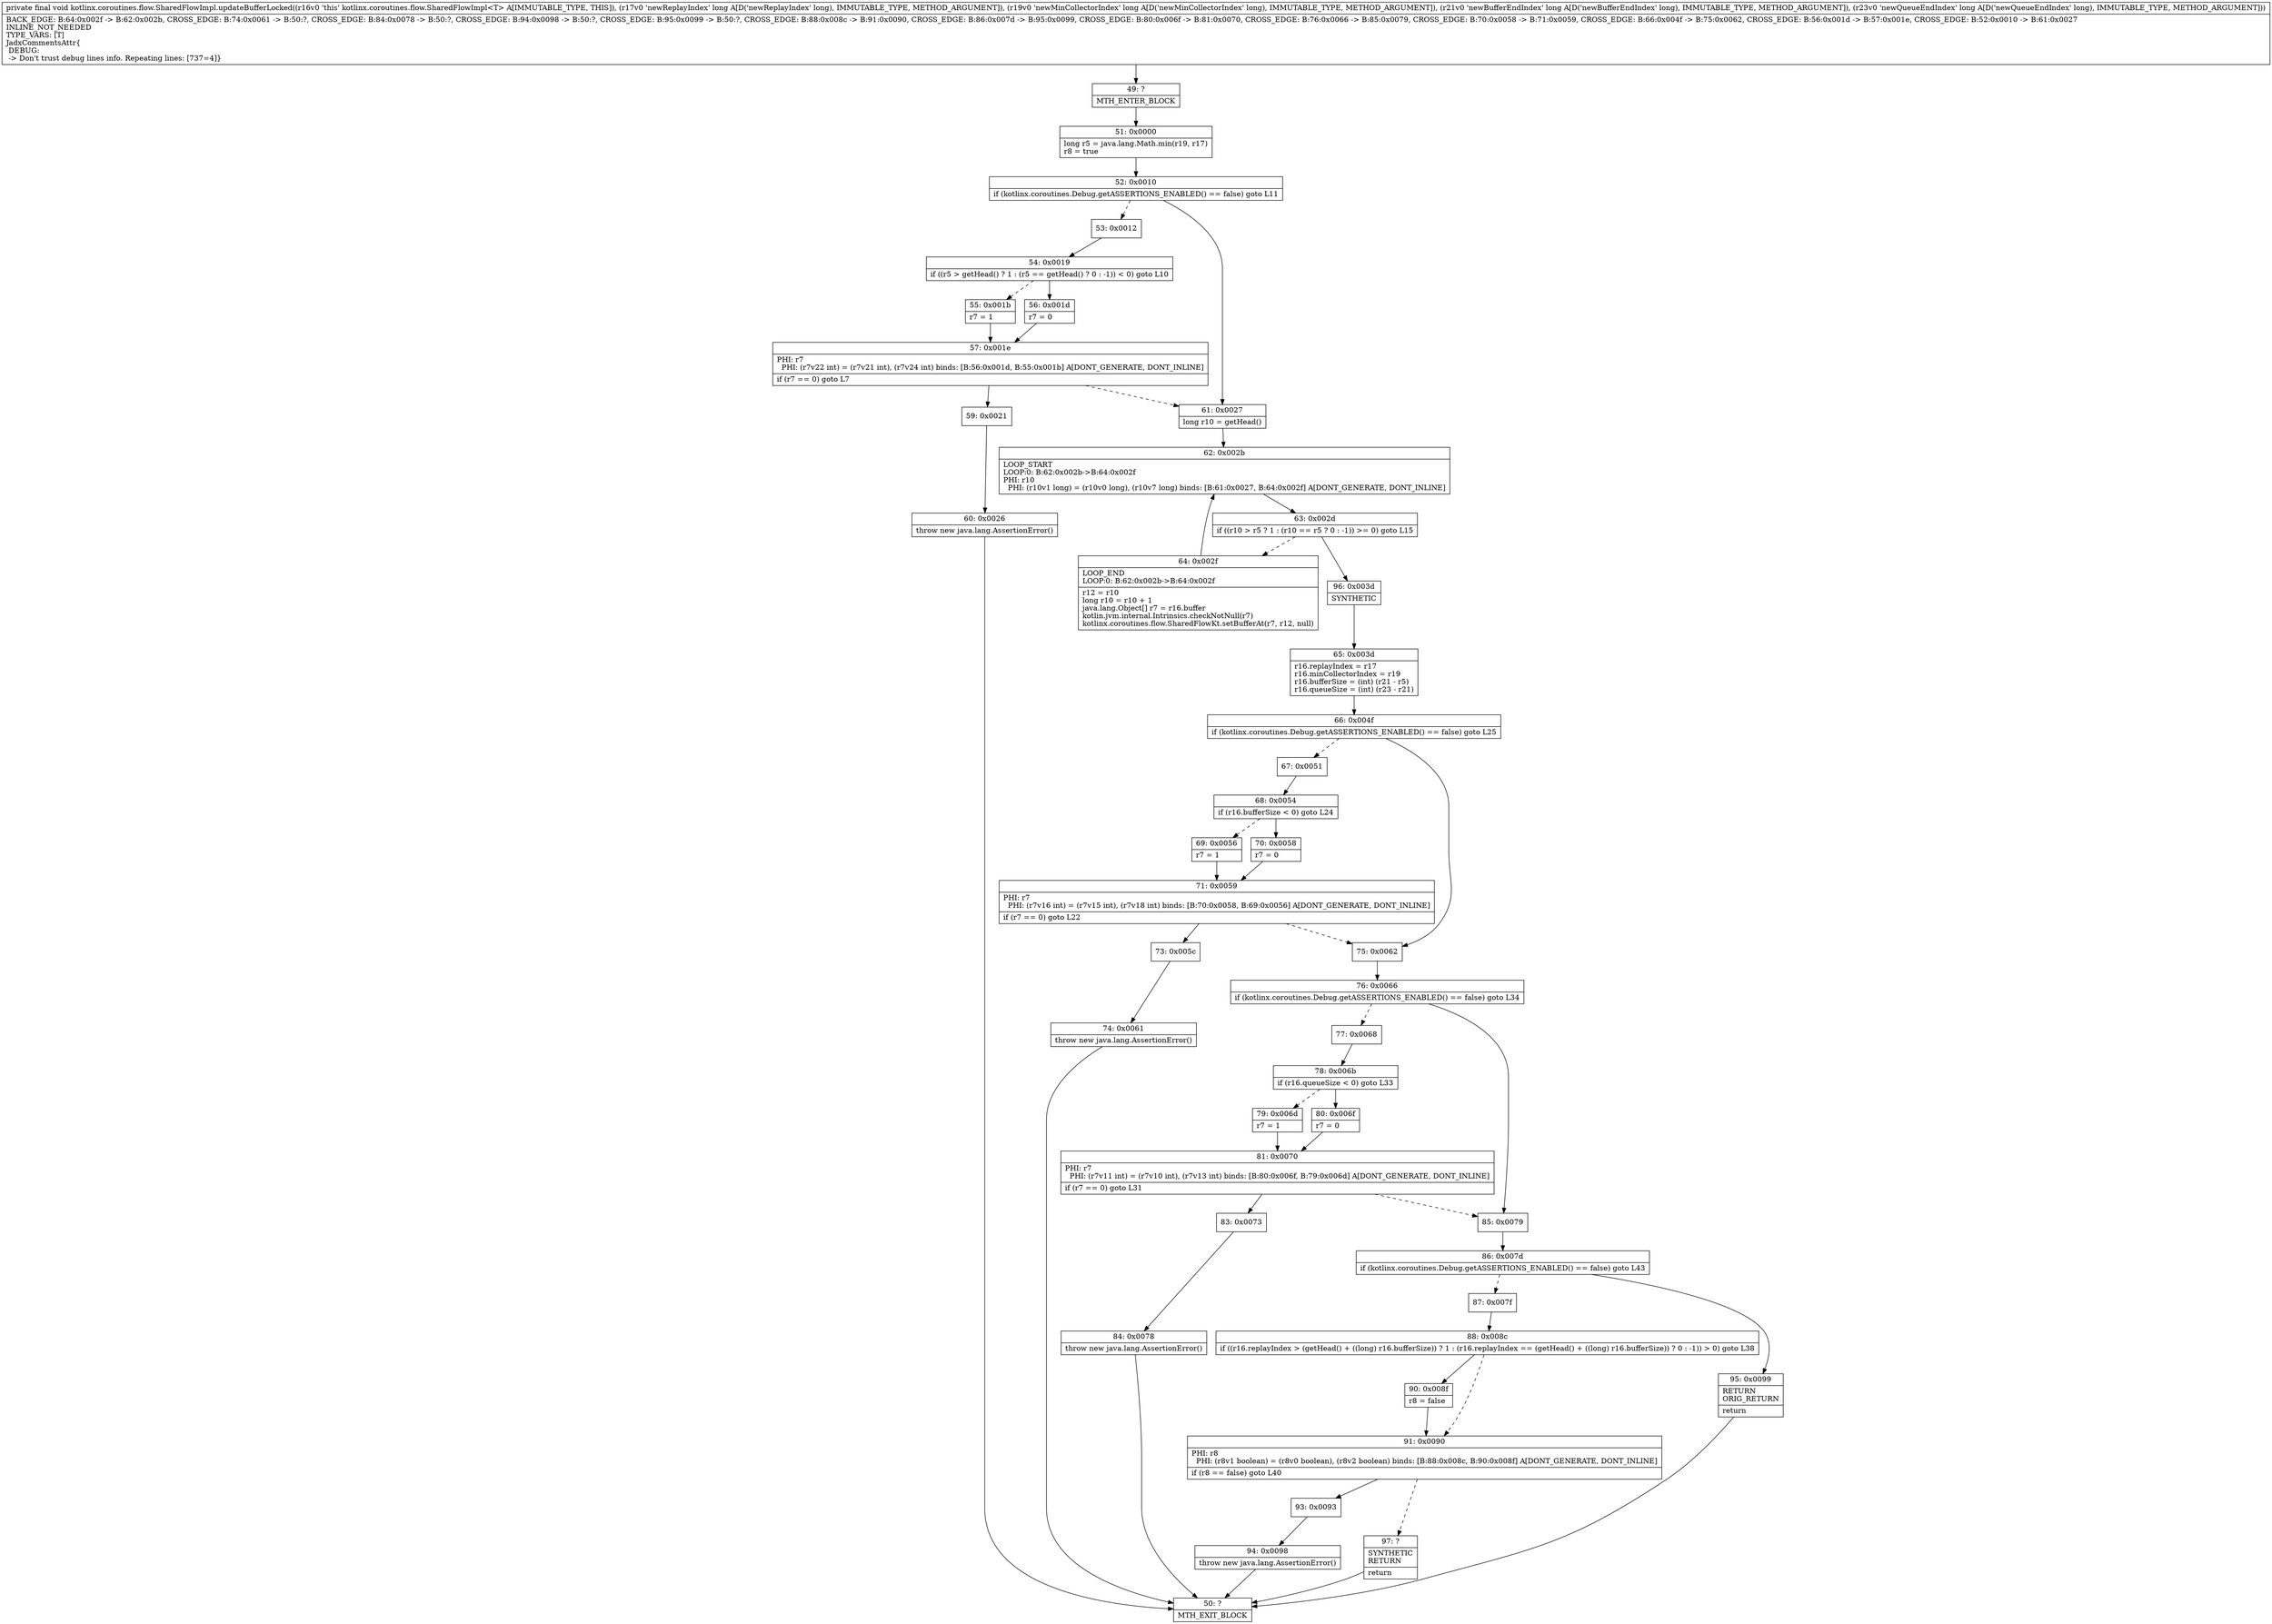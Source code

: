 digraph "CFG forkotlinx.coroutines.flow.SharedFlowImpl.updateBufferLocked(JJJJ)V" {
Node_49 [shape=record,label="{49\:\ ?|MTH_ENTER_BLOCK\l}"];
Node_51 [shape=record,label="{51\:\ 0x0000|long r5 = java.lang.Math.min(r19, r17)\lr8 = true\l}"];
Node_52 [shape=record,label="{52\:\ 0x0010|if (kotlinx.coroutines.Debug.getASSERTIONS_ENABLED() == false) goto L11\l}"];
Node_53 [shape=record,label="{53\:\ 0x0012}"];
Node_54 [shape=record,label="{54\:\ 0x0019|if ((r5 \> getHead() ? 1 : (r5 == getHead() ? 0 : \-1)) \< 0) goto L10\l}"];
Node_55 [shape=record,label="{55\:\ 0x001b|r7 = 1\l}"];
Node_57 [shape=record,label="{57\:\ 0x001e|PHI: r7 \l  PHI: (r7v22 int) = (r7v21 int), (r7v24 int) binds: [B:56:0x001d, B:55:0x001b] A[DONT_GENERATE, DONT_INLINE]\l|if (r7 == 0) goto L7\l}"];
Node_59 [shape=record,label="{59\:\ 0x0021}"];
Node_60 [shape=record,label="{60\:\ 0x0026|throw new java.lang.AssertionError()\l}"];
Node_50 [shape=record,label="{50\:\ ?|MTH_EXIT_BLOCK\l}"];
Node_56 [shape=record,label="{56\:\ 0x001d|r7 = 0\l}"];
Node_61 [shape=record,label="{61\:\ 0x0027|long r10 = getHead()\l}"];
Node_62 [shape=record,label="{62\:\ 0x002b|LOOP_START\lLOOP:0: B:62:0x002b\-\>B:64:0x002f\lPHI: r10 \l  PHI: (r10v1 long) = (r10v0 long), (r10v7 long) binds: [B:61:0x0027, B:64:0x002f] A[DONT_GENERATE, DONT_INLINE]\l}"];
Node_63 [shape=record,label="{63\:\ 0x002d|if ((r10 \> r5 ? 1 : (r10 == r5 ? 0 : \-1)) \>= 0) goto L15\l}"];
Node_64 [shape=record,label="{64\:\ 0x002f|LOOP_END\lLOOP:0: B:62:0x002b\-\>B:64:0x002f\l|r12 = r10\llong r10 = r10 + 1\ljava.lang.Object[] r7 = r16.buffer\lkotlin.jvm.internal.Intrinsics.checkNotNull(r7)\lkotlinx.coroutines.flow.SharedFlowKt.setBufferAt(r7, r12, null)\l}"];
Node_96 [shape=record,label="{96\:\ 0x003d|SYNTHETIC\l}"];
Node_65 [shape=record,label="{65\:\ 0x003d|r16.replayIndex = r17\lr16.minCollectorIndex = r19\lr16.bufferSize = (int) (r21 \- r5)\lr16.queueSize = (int) (r23 \- r21)\l}"];
Node_66 [shape=record,label="{66\:\ 0x004f|if (kotlinx.coroutines.Debug.getASSERTIONS_ENABLED() == false) goto L25\l}"];
Node_67 [shape=record,label="{67\:\ 0x0051}"];
Node_68 [shape=record,label="{68\:\ 0x0054|if (r16.bufferSize \< 0) goto L24\l}"];
Node_69 [shape=record,label="{69\:\ 0x0056|r7 = 1\l}"];
Node_71 [shape=record,label="{71\:\ 0x0059|PHI: r7 \l  PHI: (r7v16 int) = (r7v15 int), (r7v18 int) binds: [B:70:0x0058, B:69:0x0056] A[DONT_GENERATE, DONT_INLINE]\l|if (r7 == 0) goto L22\l}"];
Node_73 [shape=record,label="{73\:\ 0x005c}"];
Node_74 [shape=record,label="{74\:\ 0x0061|throw new java.lang.AssertionError()\l}"];
Node_70 [shape=record,label="{70\:\ 0x0058|r7 = 0\l}"];
Node_75 [shape=record,label="{75\:\ 0x0062}"];
Node_76 [shape=record,label="{76\:\ 0x0066|if (kotlinx.coroutines.Debug.getASSERTIONS_ENABLED() == false) goto L34\l}"];
Node_77 [shape=record,label="{77\:\ 0x0068}"];
Node_78 [shape=record,label="{78\:\ 0x006b|if (r16.queueSize \< 0) goto L33\l}"];
Node_79 [shape=record,label="{79\:\ 0x006d|r7 = 1\l}"];
Node_81 [shape=record,label="{81\:\ 0x0070|PHI: r7 \l  PHI: (r7v11 int) = (r7v10 int), (r7v13 int) binds: [B:80:0x006f, B:79:0x006d] A[DONT_GENERATE, DONT_INLINE]\l|if (r7 == 0) goto L31\l}"];
Node_83 [shape=record,label="{83\:\ 0x0073}"];
Node_84 [shape=record,label="{84\:\ 0x0078|throw new java.lang.AssertionError()\l}"];
Node_80 [shape=record,label="{80\:\ 0x006f|r7 = 0\l}"];
Node_85 [shape=record,label="{85\:\ 0x0079}"];
Node_86 [shape=record,label="{86\:\ 0x007d|if (kotlinx.coroutines.Debug.getASSERTIONS_ENABLED() == false) goto L43\l}"];
Node_87 [shape=record,label="{87\:\ 0x007f}"];
Node_88 [shape=record,label="{88\:\ 0x008c|if ((r16.replayIndex \> (getHead() + ((long) r16.bufferSize)) ? 1 : (r16.replayIndex == (getHead() + ((long) r16.bufferSize)) ? 0 : \-1)) \> 0) goto L38\l}"];
Node_90 [shape=record,label="{90\:\ 0x008f|r8 = false\l}"];
Node_91 [shape=record,label="{91\:\ 0x0090|PHI: r8 \l  PHI: (r8v1 boolean) = (r8v0 boolean), (r8v2 boolean) binds: [B:88:0x008c, B:90:0x008f] A[DONT_GENERATE, DONT_INLINE]\l|if (r8 == false) goto L40\l}"];
Node_93 [shape=record,label="{93\:\ 0x0093}"];
Node_94 [shape=record,label="{94\:\ 0x0098|throw new java.lang.AssertionError()\l}"];
Node_97 [shape=record,label="{97\:\ ?|SYNTHETIC\lRETURN\l|return\l}"];
Node_95 [shape=record,label="{95\:\ 0x0099|RETURN\lORIG_RETURN\l|return\l}"];
MethodNode[shape=record,label="{private final void kotlinx.coroutines.flow.SharedFlowImpl.updateBufferLocked((r16v0 'this' kotlinx.coroutines.flow.SharedFlowImpl\<T\> A[IMMUTABLE_TYPE, THIS]), (r17v0 'newReplayIndex' long A[D('newReplayIndex' long), IMMUTABLE_TYPE, METHOD_ARGUMENT]), (r19v0 'newMinCollectorIndex' long A[D('newMinCollectorIndex' long), IMMUTABLE_TYPE, METHOD_ARGUMENT]), (r21v0 'newBufferEndIndex' long A[D('newBufferEndIndex' long), IMMUTABLE_TYPE, METHOD_ARGUMENT]), (r23v0 'newQueueEndIndex' long A[D('newQueueEndIndex' long), IMMUTABLE_TYPE, METHOD_ARGUMENT]))  | BACK_EDGE: B:64:0x002f \-\> B:62:0x002b, CROSS_EDGE: B:74:0x0061 \-\> B:50:?, CROSS_EDGE: B:84:0x0078 \-\> B:50:?, CROSS_EDGE: B:94:0x0098 \-\> B:50:?, CROSS_EDGE: B:95:0x0099 \-\> B:50:?, CROSS_EDGE: B:88:0x008c \-\> B:91:0x0090, CROSS_EDGE: B:86:0x007d \-\> B:95:0x0099, CROSS_EDGE: B:80:0x006f \-\> B:81:0x0070, CROSS_EDGE: B:76:0x0066 \-\> B:85:0x0079, CROSS_EDGE: B:70:0x0058 \-\> B:71:0x0059, CROSS_EDGE: B:66:0x004f \-\> B:75:0x0062, CROSS_EDGE: B:56:0x001d \-\> B:57:0x001e, CROSS_EDGE: B:52:0x0010 \-\> B:61:0x0027\lINLINE_NOT_NEEDED\lTYPE_VARS: [T]\lJadxCommentsAttr\{\l DEBUG: \l \-\> Don't trust debug lines info. Repeating lines: [737=4]\}\l}"];
MethodNode -> Node_49;Node_49 -> Node_51;
Node_51 -> Node_52;
Node_52 -> Node_53[style=dashed];
Node_52 -> Node_61;
Node_53 -> Node_54;
Node_54 -> Node_55[style=dashed];
Node_54 -> Node_56;
Node_55 -> Node_57;
Node_57 -> Node_59;
Node_57 -> Node_61[style=dashed];
Node_59 -> Node_60;
Node_60 -> Node_50;
Node_56 -> Node_57;
Node_61 -> Node_62;
Node_62 -> Node_63;
Node_63 -> Node_64[style=dashed];
Node_63 -> Node_96;
Node_64 -> Node_62;
Node_96 -> Node_65;
Node_65 -> Node_66;
Node_66 -> Node_67[style=dashed];
Node_66 -> Node_75;
Node_67 -> Node_68;
Node_68 -> Node_69[style=dashed];
Node_68 -> Node_70;
Node_69 -> Node_71;
Node_71 -> Node_73;
Node_71 -> Node_75[style=dashed];
Node_73 -> Node_74;
Node_74 -> Node_50;
Node_70 -> Node_71;
Node_75 -> Node_76;
Node_76 -> Node_77[style=dashed];
Node_76 -> Node_85;
Node_77 -> Node_78;
Node_78 -> Node_79[style=dashed];
Node_78 -> Node_80;
Node_79 -> Node_81;
Node_81 -> Node_83;
Node_81 -> Node_85[style=dashed];
Node_83 -> Node_84;
Node_84 -> Node_50;
Node_80 -> Node_81;
Node_85 -> Node_86;
Node_86 -> Node_87[style=dashed];
Node_86 -> Node_95;
Node_87 -> Node_88;
Node_88 -> Node_90;
Node_88 -> Node_91[style=dashed];
Node_90 -> Node_91;
Node_91 -> Node_93;
Node_91 -> Node_97[style=dashed];
Node_93 -> Node_94;
Node_94 -> Node_50;
Node_97 -> Node_50;
Node_95 -> Node_50;
}

